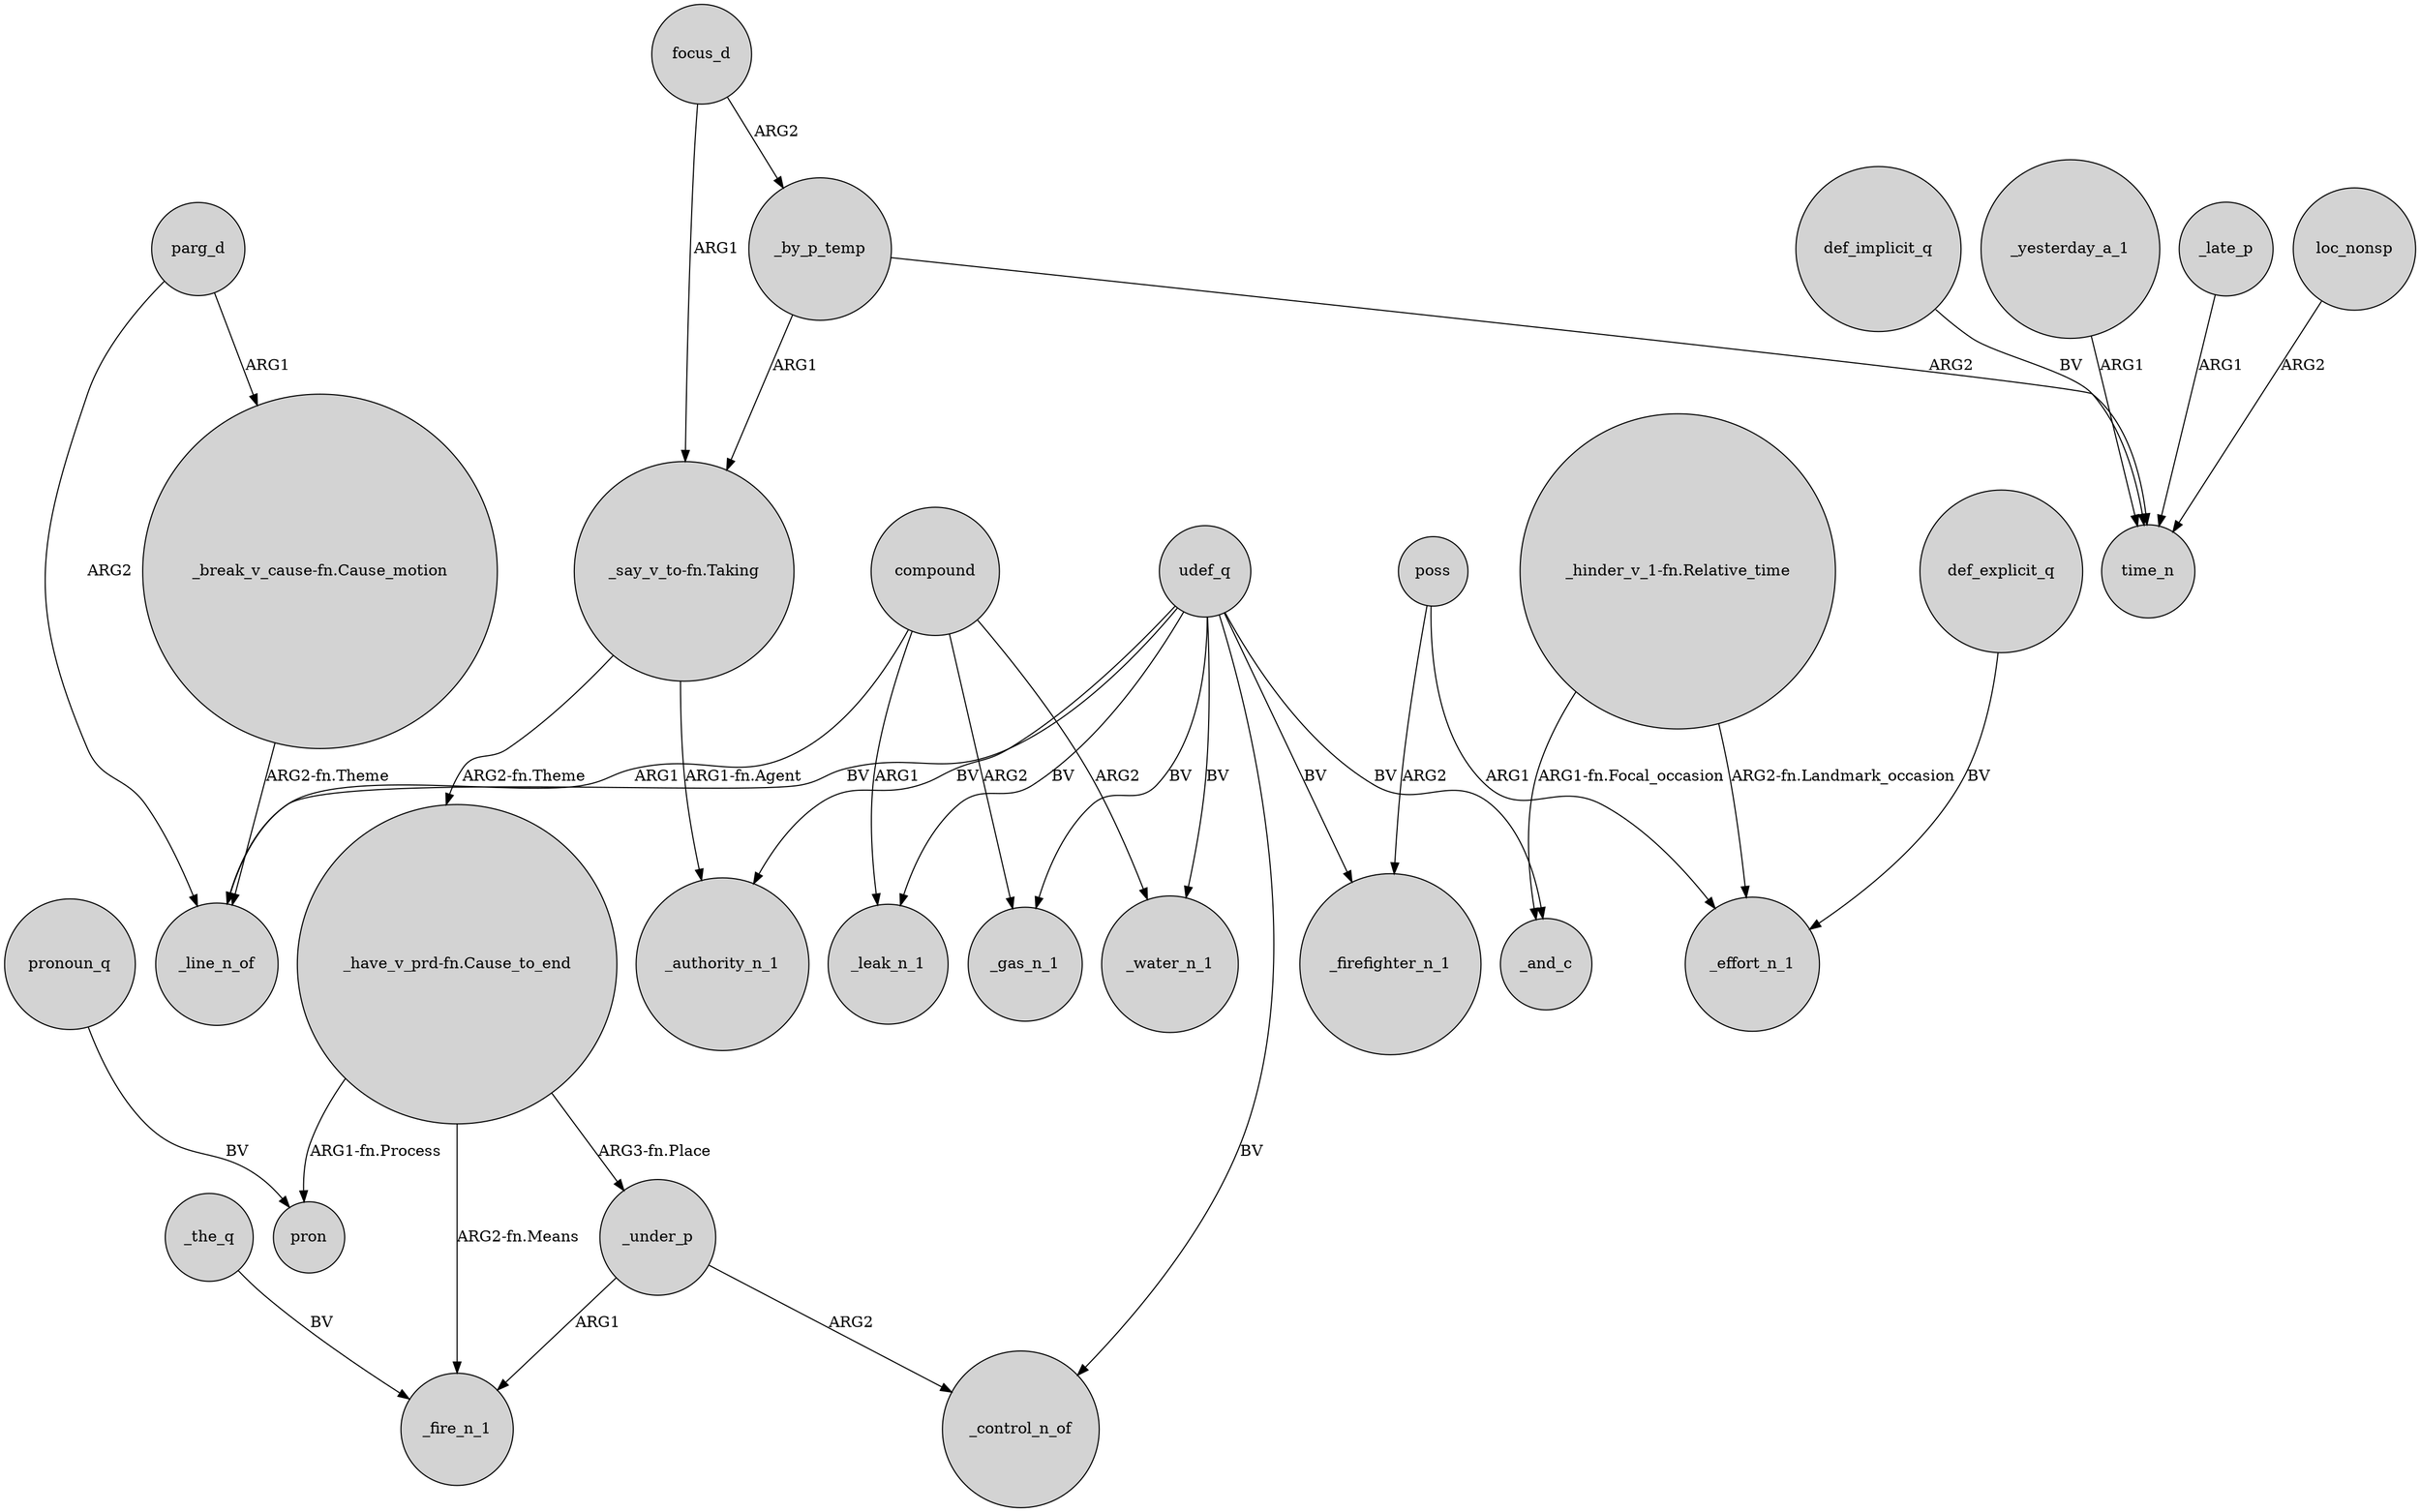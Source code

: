 digraph {
	node [shape=circle style=filled]
	"_say_v_to-fn.Taking" -> "_have_v_prd-fn.Cause_to_end" [label="ARG2-fn.Theme"]
	parg_d -> _line_n_of [label=ARG2]
	udef_q -> _control_n_of [label=BV]
	udef_q -> _authority_n_1 [label=BV]
	def_explicit_q -> _effort_n_1 [label=BV]
	udef_q -> _line_n_of [label=BV]
	poss -> _firefighter_n_1 [label=ARG2]
	focus_d -> "_say_v_to-fn.Taking" [label=ARG1]
	"_have_v_prd-fn.Cause_to_end" -> _under_p [label="ARG3-fn.Place"]
	_under_p -> _fire_n_1 [label=ARG1]
	poss -> _effort_n_1 [label=ARG1]
	_yesterday_a_1 -> time_n [label=ARG1]
	compound -> _gas_n_1 [label=ARG2]
	udef_q -> _water_n_1 [label=BV]
	udef_q -> _and_c [label=BV]
	"_break_v_cause-fn.Cause_motion" -> _line_n_of [label="ARG2-fn.Theme"]
	"_hinder_v_1-fn.Relative_time" -> _and_c [label="ARG1-fn.Focal_occasion"]
	compound -> _leak_n_1 [label=ARG1]
	"_hinder_v_1-fn.Relative_time" -> _effort_n_1 [label="ARG2-fn.Landmark_occasion"]
	pronoun_q -> pron [label=BV]
	compound -> _line_n_of [label=ARG1]
	_under_p -> _control_n_of [label=ARG2]
	parg_d -> "_break_v_cause-fn.Cause_motion" [label=ARG1]
	_late_p -> time_n [label=ARG1]
	_the_q -> _fire_n_1 [label=BV]
	"_have_v_prd-fn.Cause_to_end" -> pron [label="ARG1-fn.Process"]
	loc_nonsp -> time_n [label=ARG2]
	_by_p_temp -> time_n [label=ARG2]
	compound -> _water_n_1 [label=ARG2]
	"_say_v_to-fn.Taking" -> _authority_n_1 [label="ARG1-fn.Agent"]
	udef_q -> _firefighter_n_1 [label=BV]
	focus_d -> _by_p_temp [label=ARG2]
	udef_q -> _gas_n_1 [label=BV]
	"_have_v_prd-fn.Cause_to_end" -> _fire_n_1 [label="ARG2-fn.Means"]
	def_implicit_q -> time_n [label=BV]
	_by_p_temp -> "_say_v_to-fn.Taking" [label=ARG1]
	udef_q -> _leak_n_1 [label=BV]
}
